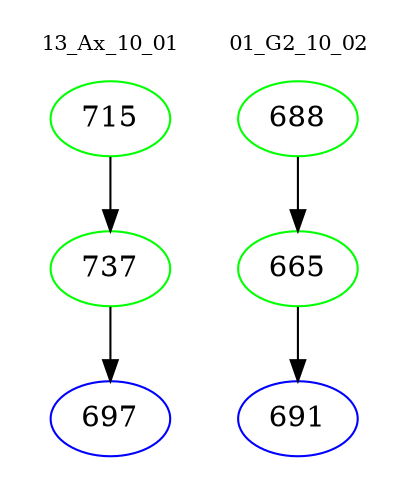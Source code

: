 digraph{
subgraph cluster_0 {
color = white
label = "13_Ax_10_01";
fontsize=10;
T0_715 [label="715", color="green"]
T0_715 -> T0_737 [color="black"]
T0_737 [label="737", color="green"]
T0_737 -> T0_697 [color="black"]
T0_697 [label="697", color="blue"]
}
subgraph cluster_1 {
color = white
label = "01_G2_10_02";
fontsize=10;
T1_688 [label="688", color="green"]
T1_688 -> T1_665 [color="black"]
T1_665 [label="665", color="green"]
T1_665 -> T1_691 [color="black"]
T1_691 [label="691", color="blue"]
}
}
